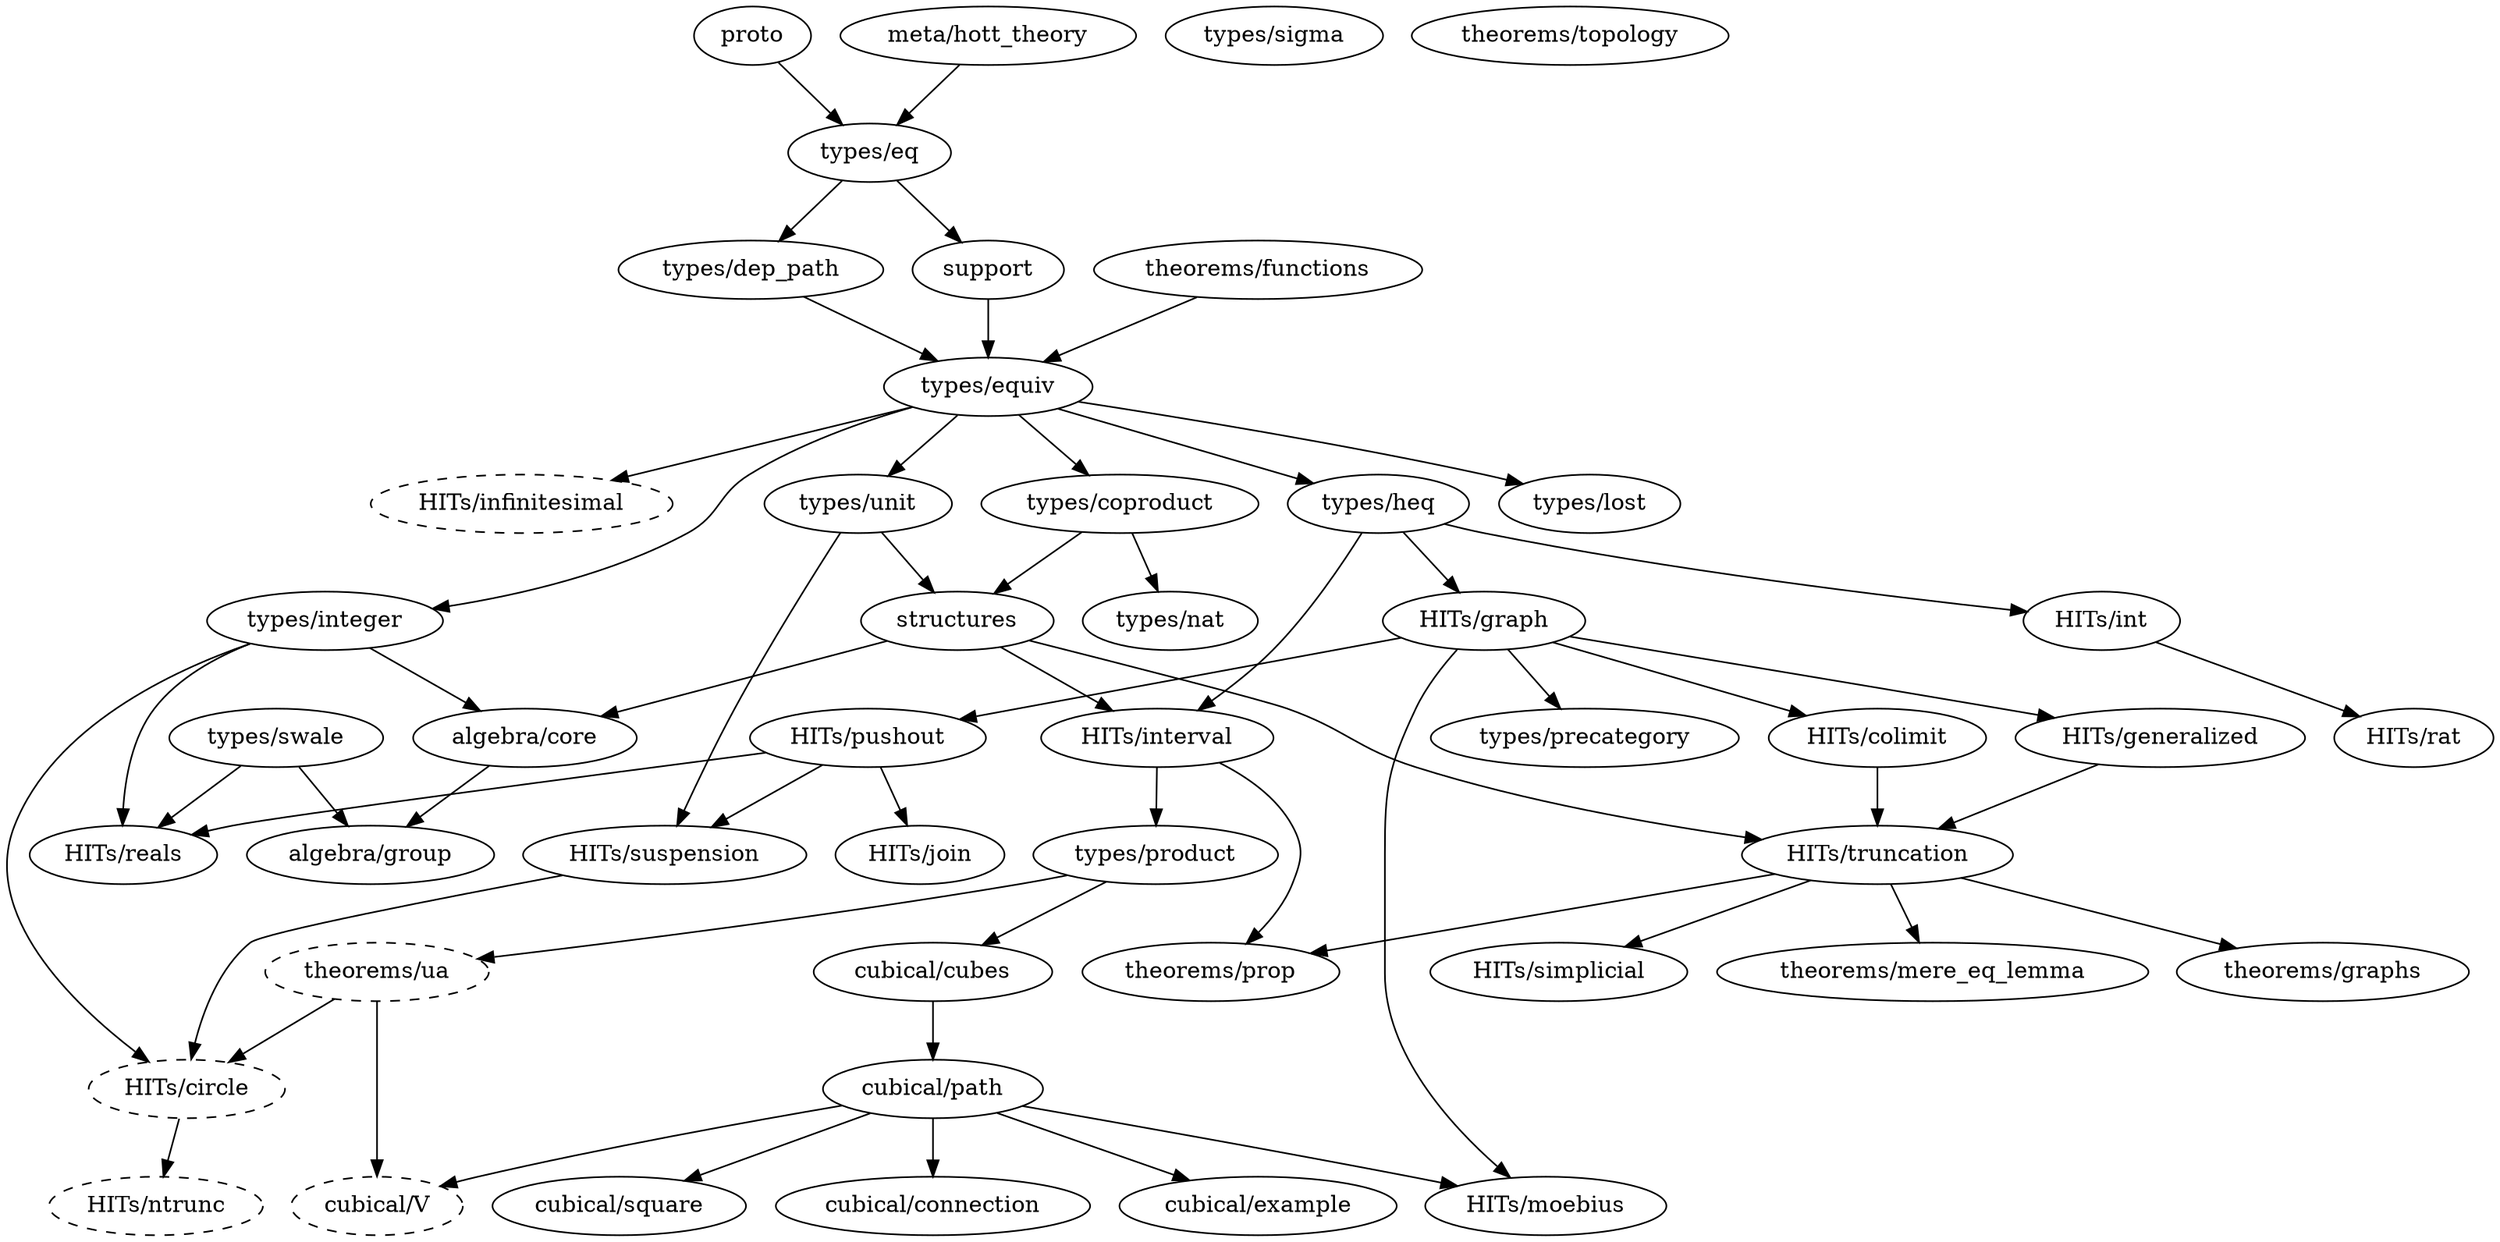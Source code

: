 digraph dependency_map {
  proto -> "types/eq"
  "meta/hott_theory" -> "types/eq"
  support -> "types/equiv"
  structures -> { "HITs/interval", "HITs/truncation", "algebra/core" }

  subgraph univalence {
    node [style=dashed]
    "HITs/circle"
    "HITs/infinitesimal"
    "HITs/ntrunc"
    "theorems/ua"
    "cubical/V"
  }

  subgraph algebra {
    "algebra/core" -> "algebra/group"
    "algebra/group"
  }

  subgraph types {
    "types/coproduct" -> { "types/nat", structures }
    "types/dep_path" -> "types/equiv"
    "types/eq" -> { "types/dep_path", support }
    "types/equiv" -> {
      "types/heq",
      "types/integer",
      "HITs/infinitesimal",
      "types/coproduct",
      "types/lost",
      "types/unit"
    }
    "types/heq" -> {
      "HITs/int",
      "HITs/interval",
      "HITs/graph"
    }
    "types/integer" -> { "HITs/circle", "HITs/reals", "algebra/core" }
    "types/lost"
    "types/nat"
    "types/product" -> { "cubical/cubes", "theorems/ua" }
    "types/sigma"
    "types/swale" -> { "HITs/reals", "algebra/group" }
    "types/unit" -> { structures, "HITs/suspension" }
  }

  subgraph HITs {
    "HITs/circle" -> "HITs/ntrunc"
    "HITs/colimit" -> "HITs/truncation"
    "HITs/generalized" -> "HITs/truncation"
    "HITs/graph" -> {
      "HITs/colimit",
      "HITs/generalized",
      "HITs/pushout",
      "HITs/moebius",
      "types/precategory"
    }
    "HITs/infinitesimal"
    "HITs/int" -> "HITs/rat"
    "HITs/interval" -> { "types/product", "theorems/prop" }
    "HITs/join"
    "HITs/moebius"
    "HITs/ntrunc"
    "HITs/pushout" -> {
      "HITs/join",
      "HITs/reals",
      "HITs/suspension"
    }
    "HITs/rat"
    "HITs/reals"
    "HITs/simplicial"
    "HITs/suspension" -> "HITs/circle"
    "HITs/truncation" -> {
      "theorems/mere_eq_lemma",
      "theorems/prop",
      "theorems/graphs",
      "HITs/simplicial"
    }
  }

  subgraph cubical {
    "cubical/connection"
    "cubical/cubes" -> "cubical/path"
    "cubical/example"
    "cubical/path" -> {
      "cubical/square",
      "cubical/example",
      "cubical/V",
      "cubical/connection",
      "HITs/moebius"
    }
    "cubical/square"
    "cubical/V"
  }

  subgraph theorems {
    "theorems/functions" -> "types/equiv"
    "theorems/graphs"
    "theorems/mere_eq_lemma"
    "theorems/prop"
    "theorems/topology"
    "theorems/ua" -> { "HITs/circle", "cubical/V" }
  }
}